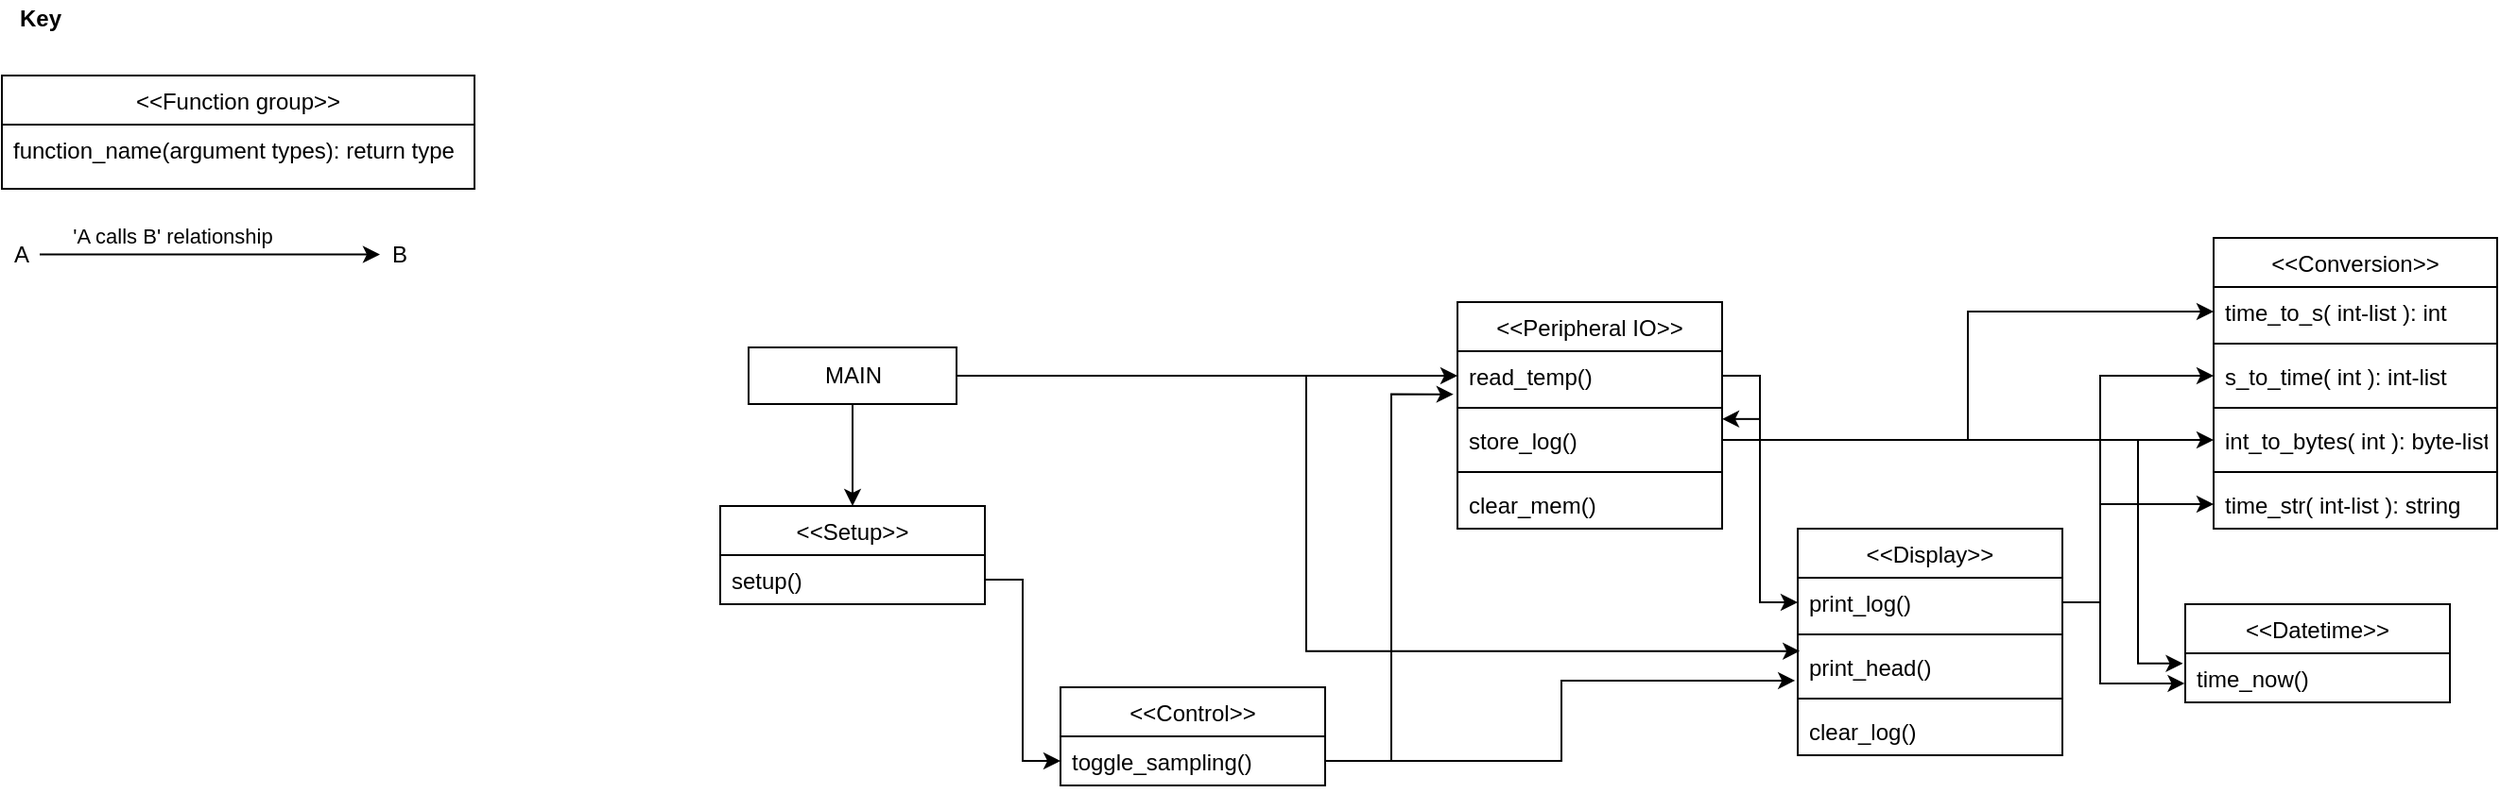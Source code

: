 <mxfile version="13.9.2" type="device"><diagram id="FF87jt7b4--20Lf7t19z" name="Page-1"><mxGraphModel dx="1447" dy="763" grid="1" gridSize="10" guides="1" tooltips="1" connect="1" arrows="1" fold="1" page="1" pageScale="1" pageWidth="1169" pageHeight="827" math="0" shadow="0"><root><mxCell id="0"/><mxCell id="1" parent="0"/><mxCell id="GLmYMv3IyEkBOdeBMsoe-1" value="&lt;&lt;Function group&gt;&gt;" style="swimlane;fontStyle=0;childLayout=stackLayout;horizontal=1;startSize=26;fillColor=none;horizontalStack=0;resizeParent=1;resizeParentMax=0;resizeLast=0;collapsible=1;marginBottom=0;" vertex="1" parent="1"><mxGeometry x="40" y="90" width="250" height="60" as="geometry"/></mxCell><mxCell id="GLmYMv3IyEkBOdeBMsoe-2" value="function_name(argument types): return type " style="text;strokeColor=none;fillColor=none;align=left;verticalAlign=top;spacingLeft=4;spacingRight=4;overflow=hidden;rotatable=0;points=[[0,0.5],[1,0.5]];portConstraint=eastwest;" vertex="1" parent="GLmYMv3IyEkBOdeBMsoe-1"><mxGeometry y="26" width="250" height="34" as="geometry"/></mxCell><mxCell id="GLmYMv3IyEkBOdeBMsoe-3" value="" style="endArrow=classic;html=1;endFill=1;" edge="1" parent="1"><mxGeometry width="50" height="50" relative="1" as="geometry"><mxPoint x="60" y="184.76" as="sourcePoint"/><mxPoint x="240" y="184.76" as="targetPoint"/></mxGeometry></mxCell><mxCell id="GLmYMv3IyEkBOdeBMsoe-4" value="'A calls B' relationship" style="edgeLabel;html=1;align=center;verticalAlign=middle;resizable=0;points=[];" vertex="1" connectable="0" parent="GLmYMv3IyEkBOdeBMsoe-3"><mxGeometry x="0.31" y="-1" relative="1" as="geometry"><mxPoint x="-48.0" y="-10.76" as="offset"/></mxGeometry></mxCell><mxCell id="GLmYMv3IyEkBOdeBMsoe-5" value="&lt;b&gt;Key&lt;/b&gt;" style="text;html=1;align=center;verticalAlign=middle;resizable=0;points=[];autosize=1;" vertex="1" parent="1"><mxGeometry x="40" y="50" width="40" height="20" as="geometry"/></mxCell><mxCell id="GLmYMv3IyEkBOdeBMsoe-6" value="&lt;&lt;Setup&gt;&gt;" style="swimlane;fontStyle=0;childLayout=stackLayout;horizontal=1;startSize=26;fillColor=none;horizontalStack=0;resizeParent=1;resizeParentMax=0;resizeLast=0;collapsible=1;marginBottom=0;" vertex="1" parent="1"><mxGeometry x="420" y="318" width="140" height="52" as="geometry"/></mxCell><mxCell id="GLmYMv3IyEkBOdeBMsoe-7" value="setup()" style="text;strokeColor=none;fillColor=none;align=left;verticalAlign=top;spacingLeft=4;spacingRight=4;overflow=hidden;rotatable=0;points=[[0,0.5],[1,0.5]];portConstraint=eastwest;" vertex="1" parent="GLmYMv3IyEkBOdeBMsoe-6"><mxGeometry y="26" width="140" height="26" as="geometry"/></mxCell><mxCell id="GLmYMv3IyEkBOdeBMsoe-8" value="&lt;&lt;Peripheral IO&gt;&gt;" style="swimlane;fontStyle=0;childLayout=stackLayout;horizontal=1;startSize=26;fillColor=none;horizontalStack=0;resizeParent=1;resizeParentMax=0;resizeLast=0;collapsible=1;marginBottom=0;" vertex="1" parent="1"><mxGeometry x="810" y="210" width="140" height="120" as="geometry"><mxRectangle x="610" y="180" width="130" height="26" as="alternateBounds"/></mxGeometry></mxCell><mxCell id="GLmYMv3IyEkBOdeBMsoe-9" value="read_temp()" style="text;strokeColor=none;fillColor=none;align=left;verticalAlign=top;spacingLeft=4;spacingRight=4;overflow=hidden;rotatable=0;points=[[0,0.5],[1,0.5]];portConstraint=eastwest;" vertex="1" parent="GLmYMv3IyEkBOdeBMsoe-8"><mxGeometry y="26" width="140" height="26" as="geometry"/></mxCell><mxCell id="GLmYMv3IyEkBOdeBMsoe-10" value="" style="line;strokeWidth=1;fillColor=none;align=left;verticalAlign=middle;spacingTop=-1;spacingLeft=3;spacingRight=3;rotatable=0;labelPosition=right;points=[];portConstraint=eastwest;" vertex="1" parent="GLmYMv3IyEkBOdeBMsoe-8"><mxGeometry y="52" width="140" height="8" as="geometry"/></mxCell><mxCell id="GLmYMv3IyEkBOdeBMsoe-11" value="store_log()" style="text;strokeColor=none;fillColor=none;align=left;verticalAlign=top;spacingLeft=4;spacingRight=4;overflow=hidden;rotatable=0;points=[[0,0.5],[1,0.5]];portConstraint=eastwest;" vertex="1" parent="GLmYMv3IyEkBOdeBMsoe-8"><mxGeometry y="60" width="140" height="26" as="geometry"/></mxCell><mxCell id="GLmYMv3IyEkBOdeBMsoe-12" value="" style="line;strokeWidth=1;fillColor=none;align=left;verticalAlign=middle;spacingTop=-1;spacingLeft=3;spacingRight=3;rotatable=0;labelPosition=right;points=[];portConstraint=eastwest;" vertex="1" parent="GLmYMv3IyEkBOdeBMsoe-8"><mxGeometry y="86" width="140" height="8" as="geometry"/></mxCell><mxCell id="GLmYMv3IyEkBOdeBMsoe-13" value="clear_mem()" style="text;strokeColor=none;fillColor=none;align=left;verticalAlign=top;spacingLeft=4;spacingRight=4;overflow=hidden;rotatable=0;points=[[0,0.5],[1,0.5]];portConstraint=eastwest;" vertex="1" parent="GLmYMv3IyEkBOdeBMsoe-8"><mxGeometry y="94" width="140" height="26" as="geometry"/></mxCell><mxCell id="GLmYMv3IyEkBOdeBMsoe-14" value="&lt;&lt;Display&gt;&gt;" style="swimlane;fontStyle=0;childLayout=stackLayout;horizontal=1;startSize=26;fillColor=none;horizontalStack=0;resizeParent=1;resizeParentMax=0;resizeLast=0;collapsible=1;marginBottom=0;" vertex="1" parent="1"><mxGeometry x="990" y="330" width="140" height="120" as="geometry"><mxRectangle x="610" y="180" width="130" height="26" as="alternateBounds"/></mxGeometry></mxCell><mxCell id="GLmYMv3IyEkBOdeBMsoe-15" value="print_log()" style="text;strokeColor=none;fillColor=none;align=left;verticalAlign=top;spacingLeft=4;spacingRight=4;overflow=hidden;rotatable=0;points=[[0,0.5],[1,0.5]];portConstraint=eastwest;" vertex="1" parent="GLmYMv3IyEkBOdeBMsoe-14"><mxGeometry y="26" width="140" height="26" as="geometry"/></mxCell><mxCell id="GLmYMv3IyEkBOdeBMsoe-16" value="" style="line;strokeWidth=1;fillColor=none;align=left;verticalAlign=middle;spacingTop=-1;spacingLeft=3;spacingRight=3;rotatable=0;labelPosition=right;points=[];portConstraint=eastwest;" vertex="1" parent="GLmYMv3IyEkBOdeBMsoe-14"><mxGeometry y="52" width="140" height="8" as="geometry"/></mxCell><mxCell id="GLmYMv3IyEkBOdeBMsoe-17" value="print_head()" style="text;strokeColor=none;fillColor=none;align=left;verticalAlign=top;spacingLeft=4;spacingRight=4;overflow=hidden;rotatable=0;points=[[0,0.5],[1,0.5]];portConstraint=eastwest;" vertex="1" parent="GLmYMv3IyEkBOdeBMsoe-14"><mxGeometry y="60" width="140" height="26" as="geometry"/></mxCell><mxCell id="GLmYMv3IyEkBOdeBMsoe-18" value="" style="line;strokeWidth=1;fillColor=none;align=left;verticalAlign=middle;spacingTop=-1;spacingLeft=3;spacingRight=3;rotatable=0;labelPosition=right;points=[];portConstraint=eastwest;" vertex="1" parent="GLmYMv3IyEkBOdeBMsoe-14"><mxGeometry y="86" width="140" height="8" as="geometry"/></mxCell><mxCell id="GLmYMv3IyEkBOdeBMsoe-19" value="clear_log()" style="text;strokeColor=none;fillColor=none;align=left;verticalAlign=top;spacingLeft=4;spacingRight=4;overflow=hidden;rotatable=0;points=[[0,0.5],[1,0.5]];portConstraint=eastwest;" vertex="1" parent="GLmYMv3IyEkBOdeBMsoe-14"><mxGeometry y="94" width="140" height="26" as="geometry"/></mxCell><mxCell id="GLmYMv3IyEkBOdeBMsoe-20" value="&lt;&lt;Control&gt;&gt;" style="swimlane;fontStyle=0;childLayout=stackLayout;horizontal=1;startSize=26;fillColor=none;horizontalStack=0;resizeParent=1;resizeParentMax=0;resizeLast=0;collapsible=1;marginBottom=0;" vertex="1" parent="1"><mxGeometry x="600" y="414" width="140" height="52" as="geometry"><mxRectangle x="610" y="180" width="130" height="26" as="alternateBounds"/></mxGeometry></mxCell><mxCell id="GLmYMv3IyEkBOdeBMsoe-21" value="toggle_sampling()" style="text;strokeColor=none;fillColor=none;align=left;verticalAlign=top;spacingLeft=4;spacingRight=4;overflow=hidden;rotatable=0;points=[[0,0.5],[1,0.5]];portConstraint=eastwest;" vertex="1" parent="GLmYMv3IyEkBOdeBMsoe-20"><mxGeometry y="26" width="140" height="26" as="geometry"/></mxCell><mxCell id="GLmYMv3IyEkBOdeBMsoe-22" value="&lt;&lt;Datetime&gt;&gt;" style="swimlane;fontStyle=0;childLayout=stackLayout;horizontal=1;startSize=26;fillColor=none;horizontalStack=0;resizeParent=1;resizeParentMax=0;resizeLast=0;collapsible=1;marginBottom=0;" vertex="1" parent="1"><mxGeometry x="1195" y="370" width="140" height="52" as="geometry"><mxRectangle x="610" y="180" width="130" height="26" as="alternateBounds"/></mxGeometry></mxCell><mxCell id="GLmYMv3IyEkBOdeBMsoe-23" value="time_now()" style="text;strokeColor=none;fillColor=none;align=left;verticalAlign=top;spacingLeft=4;spacingRight=4;overflow=hidden;rotatable=0;points=[[0,0.5],[1,0.5]];portConstraint=eastwest;" vertex="1" parent="GLmYMv3IyEkBOdeBMsoe-22"><mxGeometry y="26" width="140" height="26" as="geometry"/></mxCell><mxCell id="GLmYMv3IyEkBOdeBMsoe-24" value="&lt;&lt;Conversion&gt;&gt;" style="swimlane;fontStyle=0;childLayout=stackLayout;horizontal=1;startSize=26;fillColor=none;horizontalStack=0;resizeParent=1;resizeParentMax=0;resizeLast=0;collapsible=1;marginBottom=0;" vertex="1" parent="1"><mxGeometry x="1210" y="176" width="150" height="154" as="geometry"><mxRectangle x="610" y="180" width="130" height="26" as="alternateBounds"/></mxGeometry></mxCell><mxCell id="GLmYMv3IyEkBOdeBMsoe-25" value="time_to_s( int-list ): int" style="text;strokeColor=none;fillColor=none;align=left;verticalAlign=top;spacingLeft=4;spacingRight=4;overflow=hidden;rotatable=0;points=[[0,0.5],[1,0.5]];portConstraint=eastwest;" vertex="1" parent="GLmYMv3IyEkBOdeBMsoe-24"><mxGeometry y="26" width="150" height="26" as="geometry"/></mxCell><mxCell id="GLmYMv3IyEkBOdeBMsoe-26" value="" style="line;strokeWidth=1;fillColor=none;align=left;verticalAlign=middle;spacingTop=-1;spacingLeft=3;spacingRight=3;rotatable=0;labelPosition=right;points=[];portConstraint=eastwest;" vertex="1" parent="GLmYMv3IyEkBOdeBMsoe-24"><mxGeometry y="52" width="150" height="8" as="geometry"/></mxCell><mxCell id="GLmYMv3IyEkBOdeBMsoe-27" value="s_to_time( int ): int-list" style="text;strokeColor=none;fillColor=none;align=left;verticalAlign=top;spacingLeft=4;spacingRight=4;overflow=hidden;rotatable=0;points=[[0,0.5],[1,0.5]];portConstraint=eastwest;" vertex="1" parent="GLmYMv3IyEkBOdeBMsoe-24"><mxGeometry y="60" width="150" height="26" as="geometry"/></mxCell><mxCell id="GLmYMv3IyEkBOdeBMsoe-28" value="" style="line;strokeWidth=1;fillColor=none;align=left;verticalAlign=middle;spacingTop=-1;spacingLeft=3;spacingRight=3;rotatable=0;labelPosition=right;points=[];portConstraint=eastwest;" vertex="1" parent="GLmYMv3IyEkBOdeBMsoe-24"><mxGeometry y="86" width="150" height="8" as="geometry"/></mxCell><mxCell id="GLmYMv3IyEkBOdeBMsoe-29" value="int_to_bytes( int ): byte-list" style="text;strokeColor=none;fillColor=none;align=left;verticalAlign=top;spacingLeft=4;spacingRight=4;overflow=hidden;rotatable=0;points=[[0,0.5],[1,0.5]];portConstraint=eastwest;" vertex="1" parent="GLmYMv3IyEkBOdeBMsoe-24"><mxGeometry y="94" width="150" height="26" as="geometry"/></mxCell><mxCell id="GLmYMv3IyEkBOdeBMsoe-30" value="" style="line;strokeWidth=1;fillColor=none;align=left;verticalAlign=middle;spacingTop=-1;spacingLeft=3;spacingRight=3;rotatable=0;labelPosition=right;points=[];portConstraint=eastwest;" vertex="1" parent="GLmYMv3IyEkBOdeBMsoe-24"><mxGeometry y="120" width="150" height="8" as="geometry"/></mxCell><mxCell id="GLmYMv3IyEkBOdeBMsoe-31" value="time_str( int-list ): string" style="text;strokeColor=none;fillColor=none;align=left;verticalAlign=top;spacingLeft=4;spacingRight=4;overflow=hidden;rotatable=0;points=[[0,0.5],[1,0.5]];portConstraint=eastwest;" vertex="1" parent="GLmYMv3IyEkBOdeBMsoe-24"><mxGeometry y="128" width="150" height="26" as="geometry"/></mxCell><mxCell id="GLmYMv3IyEkBOdeBMsoe-32" style="edgeStyle=orthogonalEdgeStyle;rounded=0;orthogonalLoop=1;jettySize=auto;html=1;entryX=0.5;entryY=0;entryDx=0;entryDy=0;" edge="1" parent="1" source="GLmYMv3IyEkBOdeBMsoe-35" target="GLmYMv3IyEkBOdeBMsoe-6"><mxGeometry relative="1" as="geometry"/></mxCell><mxCell id="GLmYMv3IyEkBOdeBMsoe-33" style="edgeStyle=orthogonalEdgeStyle;rounded=0;orthogonalLoop=1;jettySize=auto;html=1;entryX=0;entryY=0.5;entryDx=0;entryDy=0;endArrow=classic;endFill=1;" edge="1" parent="1" source="GLmYMv3IyEkBOdeBMsoe-35" target="GLmYMv3IyEkBOdeBMsoe-9"><mxGeometry relative="1" as="geometry"/></mxCell><mxCell id="GLmYMv3IyEkBOdeBMsoe-34" style="edgeStyle=orthogonalEdgeStyle;rounded=0;orthogonalLoop=1;jettySize=auto;html=1;entryX=0.008;entryY=0.187;entryDx=0;entryDy=0;entryPerimeter=0;endArrow=classic;endFill=1;" edge="1" parent="1" source="GLmYMv3IyEkBOdeBMsoe-35" target="GLmYMv3IyEkBOdeBMsoe-17"><mxGeometry relative="1" as="geometry"><Array as="points"><mxPoint x="730" y="249"/><mxPoint x="730" y="395"/></Array></mxGeometry></mxCell><mxCell id="GLmYMv3IyEkBOdeBMsoe-35" value="MAIN" style="html=1;fillColor=none;align=center;" vertex="1" parent="1"><mxGeometry x="435" y="234" width="110" height="30" as="geometry"/></mxCell><mxCell id="GLmYMv3IyEkBOdeBMsoe-36" value="A" style="text;html=1;align=center;verticalAlign=middle;resizable=0;points=[];autosize=1;" vertex="1" parent="1"><mxGeometry x="40" y="175" width="20" height="20" as="geometry"/></mxCell><mxCell id="GLmYMv3IyEkBOdeBMsoe-37" value="B" style="text;html=1;align=center;verticalAlign=middle;resizable=0;points=[];autosize=1;" vertex="1" parent="1"><mxGeometry x="240" y="175" width="20" height="20" as="geometry"/></mxCell><mxCell id="GLmYMv3IyEkBOdeBMsoe-38" style="edgeStyle=orthogonalEdgeStyle;rounded=0;orthogonalLoop=1;jettySize=auto;html=1;entryX=0;entryY=0.5;entryDx=0;entryDy=0;endArrow=classic;endFill=1;" edge="1" parent="1" source="GLmYMv3IyEkBOdeBMsoe-9" target="GLmYMv3IyEkBOdeBMsoe-15"><mxGeometry relative="1" as="geometry"/></mxCell><mxCell id="GLmYMv3IyEkBOdeBMsoe-40" style="edgeStyle=orthogonalEdgeStyle;rounded=0;orthogonalLoop=1;jettySize=auto;html=1;entryX=0;entryY=0.5;entryDx=0;entryDy=0;endArrow=classic;endFill=1;" edge="1" parent="1" source="GLmYMv3IyEkBOdeBMsoe-11" target="GLmYMv3IyEkBOdeBMsoe-25"><mxGeometry relative="1" as="geometry"/></mxCell><mxCell id="GLmYMv3IyEkBOdeBMsoe-41" style="edgeStyle=orthogonalEdgeStyle;rounded=0;orthogonalLoop=1;jettySize=auto;html=1;entryX=0;entryY=0.5;entryDx=0;entryDy=0;endArrow=classic;endFill=1;" edge="1" parent="1" source="GLmYMv3IyEkBOdeBMsoe-11" target="GLmYMv3IyEkBOdeBMsoe-29"><mxGeometry relative="1" as="geometry"/></mxCell><mxCell id="GLmYMv3IyEkBOdeBMsoe-42" style="edgeStyle=orthogonalEdgeStyle;rounded=0;orthogonalLoop=1;jettySize=auto;html=1;entryX=-0.009;entryY=0.209;entryDx=0;entryDy=0;entryPerimeter=0;endArrow=classic;endFill=1;" edge="1" parent="1" source="GLmYMv3IyEkBOdeBMsoe-11" target="GLmYMv3IyEkBOdeBMsoe-23"><mxGeometry relative="1" as="geometry"><Array as="points"><mxPoint x="1170" y="283"/><mxPoint x="1170" y="401"/></Array></mxGeometry></mxCell><mxCell id="GLmYMv3IyEkBOdeBMsoe-43" style="edgeStyle=orthogonalEdgeStyle;rounded=0;orthogonalLoop=1;jettySize=auto;html=1;entryX=-0.002;entryY=0.615;entryDx=0;entryDy=0;entryPerimeter=0;endArrow=classic;endFill=1;" edge="1" parent="1" source="GLmYMv3IyEkBOdeBMsoe-15" target="GLmYMv3IyEkBOdeBMsoe-23"><mxGeometry relative="1" as="geometry"><Array as="points"><mxPoint x="1150" y="369"/><mxPoint x="1150" y="412"/></Array></mxGeometry></mxCell><mxCell id="GLmYMv3IyEkBOdeBMsoe-44" style="edgeStyle=orthogonalEdgeStyle;rounded=0;orthogonalLoop=1;jettySize=auto;html=1;entryX=0;entryY=0.5;entryDx=0;entryDy=0;endArrow=classic;endFill=1;" edge="1" parent="1" source="GLmYMv3IyEkBOdeBMsoe-15" target="GLmYMv3IyEkBOdeBMsoe-27"><mxGeometry relative="1" as="geometry"><Array as="points"><mxPoint x="1150" y="369"/><mxPoint x="1150" y="249"/></Array></mxGeometry></mxCell><mxCell id="GLmYMv3IyEkBOdeBMsoe-45" style="edgeStyle=orthogonalEdgeStyle;rounded=0;orthogonalLoop=1;jettySize=auto;html=1;entryX=0;entryY=0.5;entryDx=0;entryDy=0;endArrow=classic;endFill=1;" edge="1" parent="1" source="GLmYMv3IyEkBOdeBMsoe-15" target="GLmYMv3IyEkBOdeBMsoe-31"><mxGeometry relative="1" as="geometry"><Array as="points"><mxPoint x="1150" y="369"/><mxPoint x="1150" y="317"/></Array></mxGeometry></mxCell><mxCell id="GLmYMv3IyEkBOdeBMsoe-46" style="edgeStyle=orthogonalEdgeStyle;rounded=0;orthogonalLoop=1;jettySize=auto;html=1;entryX=-0.015;entryY=0.878;entryDx=0;entryDy=0;entryPerimeter=0;endArrow=classic;endFill=1;" edge="1" parent="1" source="GLmYMv3IyEkBOdeBMsoe-21" target="GLmYMv3IyEkBOdeBMsoe-9"><mxGeometry relative="1" as="geometry"/></mxCell><mxCell id="GLmYMv3IyEkBOdeBMsoe-47" style="edgeStyle=orthogonalEdgeStyle;rounded=0;orthogonalLoop=1;jettySize=auto;html=1;entryX=-0.01;entryY=0.788;entryDx=0;entryDy=0;entryPerimeter=0;endArrow=classic;endFill=1;" edge="1" parent="1" source="GLmYMv3IyEkBOdeBMsoe-21" target="GLmYMv3IyEkBOdeBMsoe-17"><mxGeometry relative="1" as="geometry"/></mxCell><mxCell id="GLmYMv3IyEkBOdeBMsoe-48" style="edgeStyle=orthogonalEdgeStyle;rounded=0;orthogonalLoop=1;jettySize=auto;html=1;entryX=0;entryY=0.5;entryDx=0;entryDy=0;endArrow=classic;endFill=1;" edge="1" parent="1" source="GLmYMv3IyEkBOdeBMsoe-7" target="GLmYMv3IyEkBOdeBMsoe-21"><mxGeometry relative="1" as="geometry"/></mxCell><mxCell id="GLmYMv3IyEkBOdeBMsoe-49" value="" style="endArrow=classic;html=1;" edge="1" parent="1"><mxGeometry width="50" height="50" relative="1" as="geometry"><mxPoint x="970" y="271.92" as="sourcePoint"/><mxPoint x="950" y="271.92" as="targetPoint"/></mxGeometry></mxCell></root></mxGraphModel></diagram></mxfile>